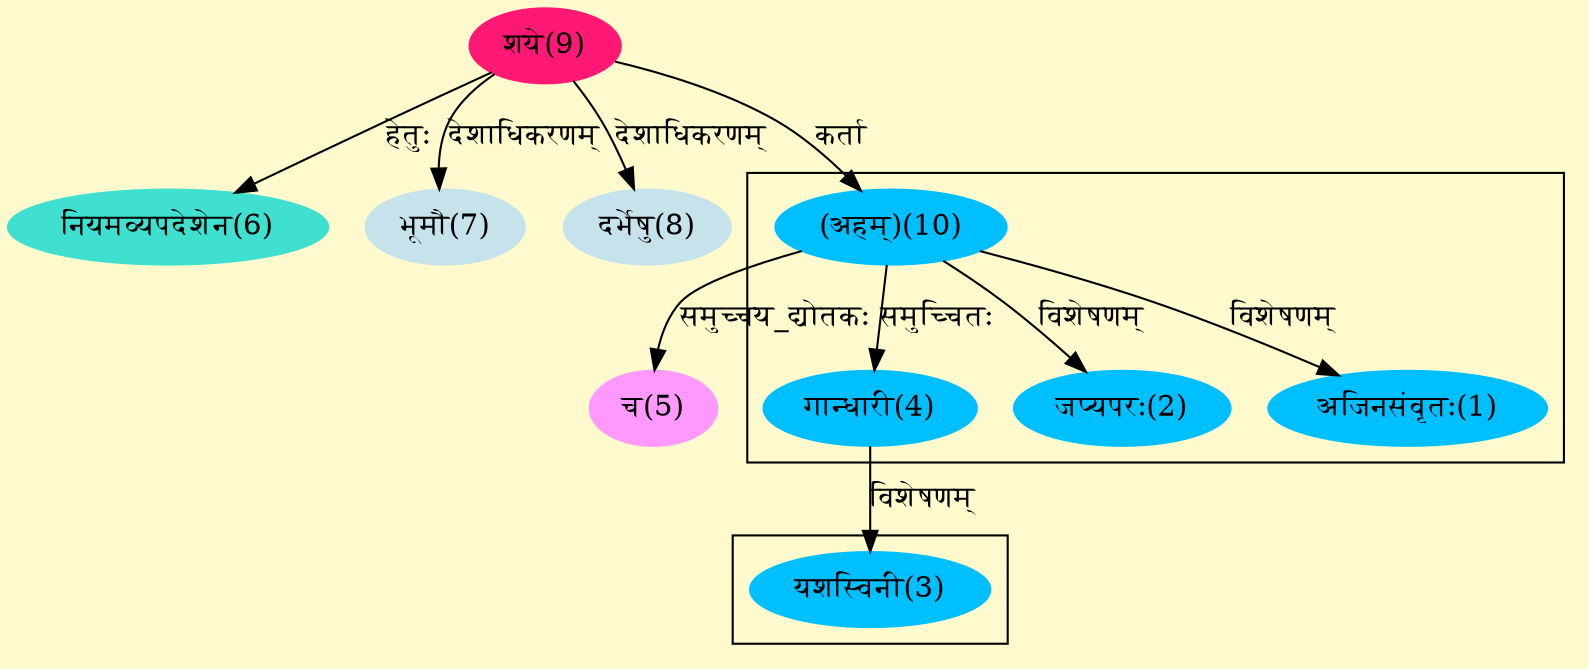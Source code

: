 digraph G{
rankdir=BT;
 compound=true;
 bgcolor="lemonchiffon1";

subgraph cluster_1{
Node1 [style=filled, color="#00BFFF" label = "अजिनसंवृतः(1)"]
Node10 [style=filled, color="#00BFFF" label = "(अहम्)(10)"]
Node2 [style=filled, color="#00BFFF" label = "जप्यपरः(2)"]
Node4 [style=filled, color="#00BFFF" label = "गान्धारी(4)"]

}

subgraph cluster_2{
Node3 [style=filled, color="#00BFFF" label = "यशस्विनी(3)"]
Node4 [style=filled, color="#00BFFF" label = "गान्धारी(4)"]

}
Node5 [style=filled, color="#FF99FF" label = "च(5)"]
Node10 [style=filled, color="#00BFFF" label = "(अहम्)(10)"]
Node6 [style=filled, color="#40E0D0" label = "नियमव्यपदेशेन(6)"]
Node9 [style=filled, color="#FF1975" label = "शये(9)"]
Node7 [style=filled, color="#C6E2EB" label = "भूमौ(7)"]
Node8 [style=filled, color="#C6E2EB" label = "दर्भेषु(8)"]
/* Start of Relations section */

Node1 -> Node10 [  label="विशेषणम्"  dir="back" ]
Node2 -> Node10 [  label="विशेषणम्"  dir="back" ]
Node3 -> Node4 [  label="विशेषणम्"  dir="back" ]
Node4 -> Node10 [  label="समुच्चितः"  dir="back" ]
Node5 -> Node10 [  label="समुच्चय_द्योतकः"  dir="back" ]
Node6 -> Node9 [  label="हेतुः"  dir="back" ]
Node7 -> Node9 [  label="देशाधिकरणम्"  dir="back" ]
Node8 -> Node9 [  label="देशाधिकरणम्"  dir="back" ]
Node10 -> Node9 [  label="कर्ता"  dir="back" ]
}
